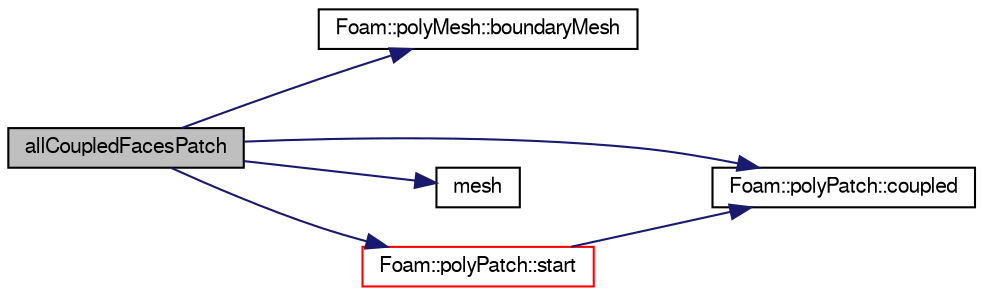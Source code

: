 digraph "allCoupledFacesPatch"
{
  bgcolor="transparent";
  edge [fontname="FreeSans",fontsize="10",labelfontname="FreeSans",labelfontsize="10"];
  node [fontname="FreeSans",fontsize="10",shape=record];
  rankdir="LR";
  Node371 [label="allCoupledFacesPatch",height=0.2,width=0.4,color="black", fillcolor="grey75", style="filled", fontcolor="black"];
  Node371 -> Node372 [color="midnightblue",fontsize="10",style="solid",fontname="FreeSans"];
  Node372 [label="Foam::polyMesh::boundaryMesh",height=0.2,width=0.4,color="black",URL="$a27410.html#a9f2b68c134340291eda6197f47f25484",tooltip="Return boundary mesh. "];
  Node371 -> Node373 [color="midnightblue",fontsize="10",style="solid",fontname="FreeSans"];
  Node373 [label="Foam::polyPatch::coupled",height=0.2,width=0.4,color="black",URL="$a27478.html#a39c01db0e66d00fe0621a0c7e5fc4ead",tooltip="Return true if this patch is geometrically coupled (i.e. faces and. "];
  Node371 -> Node374 [color="midnightblue",fontsize="10",style="solid",fontname="FreeSans"];
  Node374 [label="mesh",height=0.2,width=0.4,color="black",URL="$a22642.html#ae78c91f8ff731c07ccc4351d9fe861ba"];
  Node371 -> Node375 [color="midnightblue",fontsize="10",style="solid",fontname="FreeSans"];
  Node375 [label="Foam::polyPatch::start",height=0.2,width=0.4,color="red",URL="$a27478.html#a6bfd3e3abb11e98bdb4b98671cec1234",tooltip="Return start label of this patch in the polyMesh face list. "];
  Node375 -> Node373 [color="midnightblue",fontsize="10",style="solid",fontname="FreeSans"];
}
